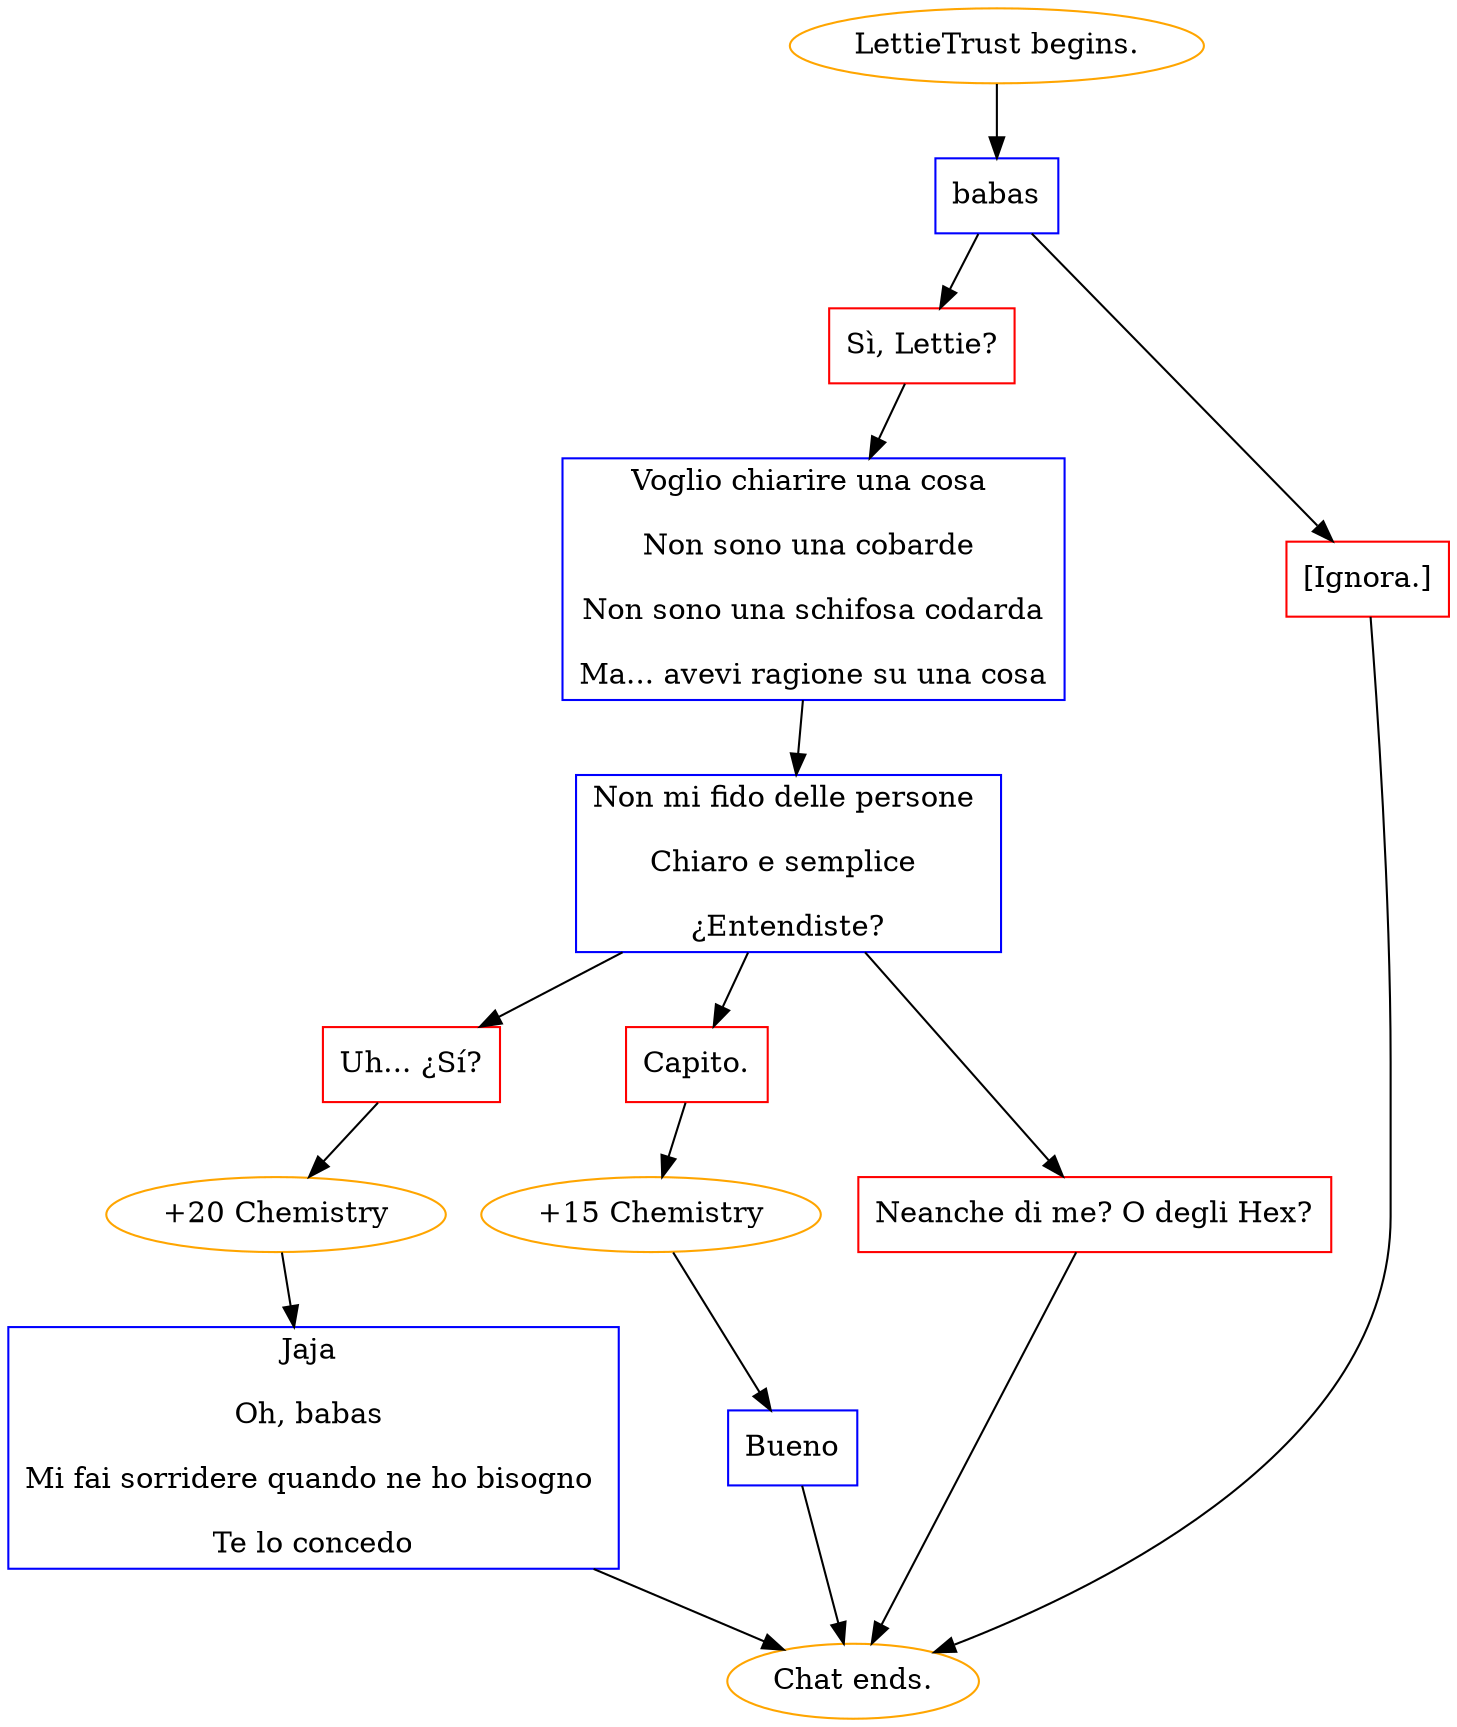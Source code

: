 digraph {
	"LettieTrust begins." [color=orange];
		"LettieTrust begins." -> j831262480;
	j831262480 [label="babas",shape=box,color=blue];
		j831262480 -> j1346585293;
		j831262480 -> j4060732423;
	j1346585293 [label="Sì, Lettie?",shape=box,color=red];
		j1346585293 -> j2458617490;
	j4060732423 [label="[Ignora.]",shape=box,color=red];
		j4060732423 -> "Chat ends.";
	j2458617490 [label="Voglio chiarire una cosa 
Non sono una cobarde 
Non sono una schifosa codarda
Ma... avevi ragione su una cosa",shape=box,color=blue];
		j2458617490 -> j781492946;
	"Chat ends." [color=orange];
	j781492946 [label="Non mi fido delle persone 
Chiaro e semplice 
¿Entendiste?",shape=box,color=blue];
		j781492946 -> j1121120985;
		j781492946 -> j751161070;
		j781492946 -> j3322247632;
	j1121120985 [label="Uh... ¿Sí?",shape=box,color=red];
		j1121120985 -> j2000730586;
	j751161070 [label="Capito.",shape=box,color=red];
		j751161070 -> j1063159804;
	j3322247632 [label="Neanche di me? O degli Hex?",shape=box,color=red];
		j3322247632 -> "Chat ends.";
	j2000730586 [label="+20 Chemistry",color=orange];
		j2000730586 -> j2478381657;
	j1063159804 [label="+15 Chemistry",color=orange];
		j1063159804 -> j3748645904;
	j2478381657 [label="Jaja 
Oh, babas 
Mi fai sorridere quando ne ho bisogno 
Te lo concedo",shape=box,color=blue];
		j2478381657 -> "Chat ends.";
	j3748645904 [label="Bueno",shape=box,color=blue];
		j3748645904 -> "Chat ends.";
}